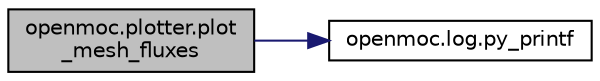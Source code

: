 digraph "openmoc.plotter.plot_mesh_fluxes"
{
  edge [fontname="Helvetica",fontsize="10",labelfontname="Helvetica",labelfontsize="10"];
  node [fontname="Helvetica",fontsize="10",shape=record];
  rankdir="LR";
  Node1 [label="openmoc.plotter.plot\l_mesh_fluxes",height=0.2,width=0.4,color="black", fillcolor="grey75", style="filled" fontcolor="black"];
  Node1 -> Node2 [color="midnightblue",fontsize="10",style="solid",fontname="Helvetica"];
  Node2 [label="openmoc.log.py_printf",height=0.2,width=0.4,color="black", fillcolor="white", style="filled",URL="$namespaceopenmoc_1_1log.html#a0bfafaa584b4e7156cce255cb70943e5",tooltip="Function to print a log message to the screen."];
}
